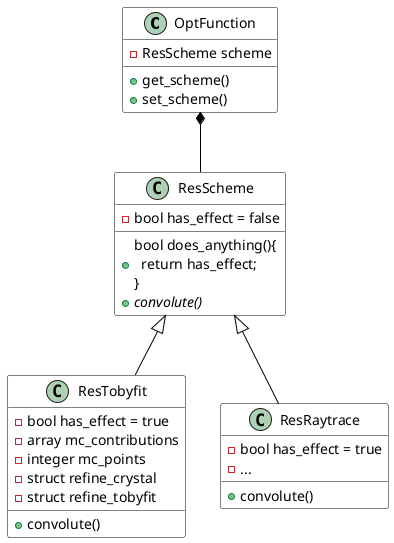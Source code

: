 @startuml ResScheme

skinparam class {
BackgroundColor White
ArrowColor Black
BorderColor Black
}

class OptFunction{
    - ResScheme scheme
    + get_scheme()
    + set_scheme()
}

class ResScheme{
    - bool has_effect = false
    + bool does_anything(){\n  return has_effect;\n}
    + {abstract} convolute()
}

class ResTobyfit{
    - bool has_effect = true
    - array mc_contributions
    - integer mc_points
    - struct refine_crystal
    - struct refine_tobyfit
    + convolute()
}

class ResRaytrace{
    - bool has_effect = true
    - ...
    + convolute()
}

OptFunction *-- ResScheme
ResScheme <|-- ResTobyfit
ResScheme <|-- ResRaytrace
@enduml
